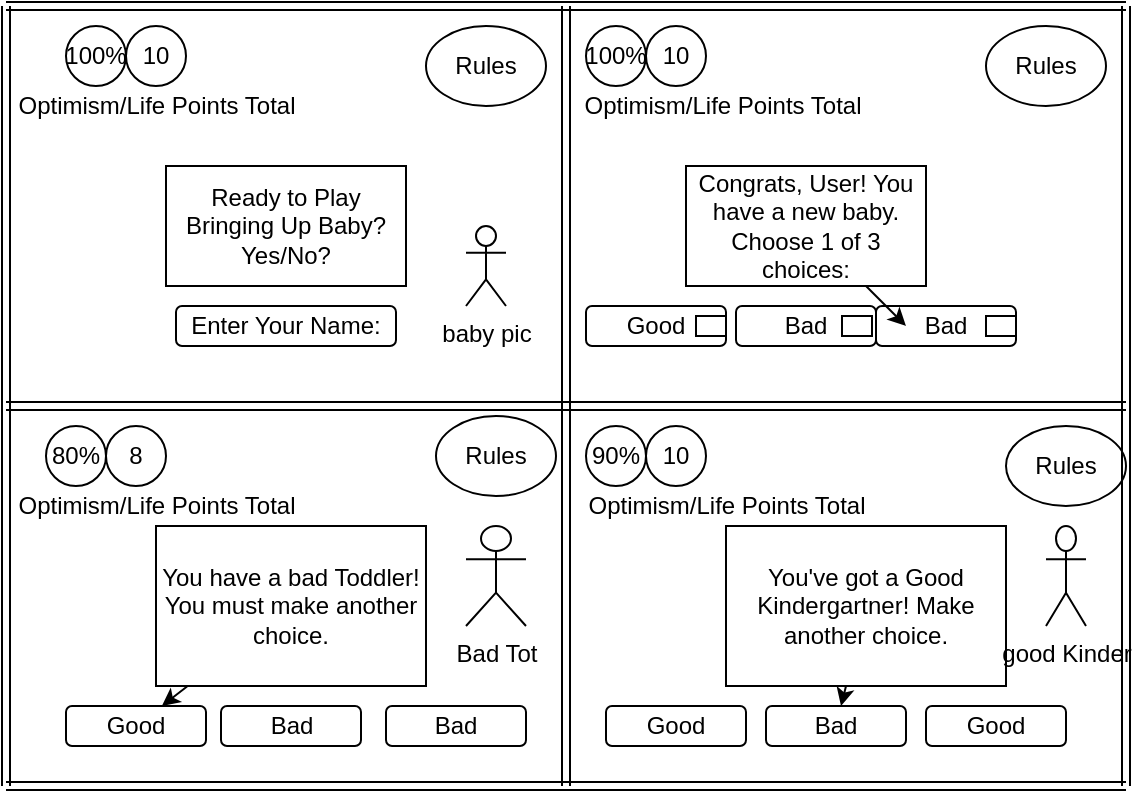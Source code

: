 <mxfile version="13.10.9" type="github">
  <diagram id="Lp96TlEW1FlC6m-j5FSh" name="Page-1">
    <mxGraphModel dx="1636" dy="1600" grid="1" gridSize="10" guides="1" tooltips="1" connect="1" arrows="1" fold="1" page="1" pageScale="1" pageWidth="850" pageHeight="1100" math="0" shadow="0">
      <root>
        <mxCell id="0" />
        <mxCell id="1" parent="0" />
        <mxCell id="Q_9i7jr8UONszBmHNp81-1" value="&lt;div&gt;Ready to Play Bringing Up Baby?&lt;/div&gt;&lt;div&gt;Yes/No?&lt;br&gt;&lt;/div&gt;" style="rounded=0;whiteSpace=wrap;html=1;" vertex="1" parent="1">
          <mxGeometry x="80" y="80" width="120" height="60" as="geometry" />
        </mxCell>
        <mxCell id="Q_9i7jr8UONszBmHNp81-2" value="100%" style="ellipse;whiteSpace=wrap;html=1;aspect=fixed;" vertex="1" parent="1">
          <mxGeometry x="30" y="10" width="30" height="30" as="geometry" />
        </mxCell>
        <mxCell id="Q_9i7jr8UONszBmHNp81-3" value="10" style="ellipse;whiteSpace=wrap;html=1;aspect=fixed;" vertex="1" parent="1">
          <mxGeometry x="60" y="10" width="30" height="30" as="geometry" />
        </mxCell>
        <mxCell id="Q_9i7jr8UONszBmHNp81-4" value="Optimism/Life Points Total" style="text;html=1;align=center;verticalAlign=middle;resizable=0;points=[];autosize=1;" vertex="1" parent="1">
          <mxGeometry y="40" width="150" height="20" as="geometry" />
        </mxCell>
        <mxCell id="Q_9i7jr8UONszBmHNp81-6" value="" style="shape=link;html=1;" edge="1" parent="1">
          <mxGeometry width="100" relative="1" as="geometry">
            <mxPoint y="200" as="sourcePoint" />
            <mxPoint x="280" y="200" as="targetPoint" />
          </mxGeometry>
        </mxCell>
        <mxCell id="Q_9i7jr8UONszBmHNp81-7" value="" style="shape=link;html=1;" edge="1" parent="1">
          <mxGeometry width="100" relative="1" as="geometry">
            <mxPoint x="280" y="200" as="sourcePoint" />
            <mxPoint x="280" as="targetPoint" />
          </mxGeometry>
        </mxCell>
        <mxCell id="Q_9i7jr8UONszBmHNp81-8" value="" style="shape=link;html=1;" edge="1" parent="1">
          <mxGeometry width="100" relative="1" as="geometry">
            <mxPoint x="280" as="sourcePoint" />
            <mxPoint as="targetPoint" />
          </mxGeometry>
        </mxCell>
        <mxCell id="Q_9i7jr8UONszBmHNp81-9" value="" style="shape=link;html=1;" edge="1" parent="1">
          <mxGeometry width="100" relative="1" as="geometry">
            <mxPoint y="200" as="sourcePoint" />
            <mxPoint as="targetPoint" />
          </mxGeometry>
        </mxCell>
        <mxCell id="Q_9i7jr8UONszBmHNp81-10" value="baby pic" style="shape=umlActor;verticalLabelPosition=bottom;verticalAlign=top;html=1;outlineConnect=0;" vertex="1" parent="1">
          <mxGeometry x="230" y="110" width="20" height="40" as="geometry" />
        </mxCell>
        <mxCell id="Q_9i7jr8UONszBmHNp81-11" value="100%" style="ellipse;whiteSpace=wrap;html=1;aspect=fixed;" vertex="1" parent="1">
          <mxGeometry x="290" y="10" width="30" height="30" as="geometry" />
        </mxCell>
        <mxCell id="Q_9i7jr8UONszBmHNp81-12" value="10" style="ellipse;whiteSpace=wrap;html=1;aspect=fixed;" vertex="1" parent="1">
          <mxGeometry x="320" y="10" width="30" height="30" as="geometry" />
        </mxCell>
        <mxCell id="Q_9i7jr8UONszBmHNp81-13" value="Congrats, User! You have a new baby. Choose 1 of 3 choices:" style="rounded=0;whiteSpace=wrap;html=1;" vertex="1" parent="1">
          <mxGeometry x="340" y="80" width="120" height="60" as="geometry" />
        </mxCell>
        <mxCell id="Q_9i7jr8UONszBmHNp81-14" value="Enter Your Name:" style="rounded=1;whiteSpace=wrap;html=1;" vertex="1" parent="1">
          <mxGeometry x="85" y="150" width="110" height="20" as="geometry" />
        </mxCell>
        <mxCell id="Q_9i7jr8UONszBmHNp81-15" value="Good" style="rounded=1;whiteSpace=wrap;html=1;" vertex="1" parent="1">
          <mxGeometry x="290" y="150" width="70" height="20" as="geometry" />
        </mxCell>
        <mxCell id="Q_9i7jr8UONszBmHNp81-16" value="Bad" style="rounded=1;whiteSpace=wrap;html=1;" vertex="1" parent="1">
          <mxGeometry x="365" y="150" width="70" height="20" as="geometry" />
        </mxCell>
        <mxCell id="Q_9i7jr8UONszBmHNp81-17" value="Bad" style="rounded=1;whiteSpace=wrap;html=1;" vertex="1" parent="1">
          <mxGeometry x="435" y="150" width="70" height="20" as="geometry" />
        </mxCell>
        <mxCell id="Q_9i7jr8UONszBmHNp81-18" value="" style="endArrow=classic;html=1;exitX=0.75;exitY=1;exitDx=0;exitDy=0;entryX=0.214;entryY=0.5;entryDx=0;entryDy=0;entryPerimeter=0;" edge="1" parent="1" source="Q_9i7jr8UONszBmHNp81-13" target="Q_9i7jr8UONszBmHNp81-17">
          <mxGeometry width="50" height="50" relative="1" as="geometry">
            <mxPoint x="360" y="250" as="sourcePoint" />
            <mxPoint x="410" y="200" as="targetPoint" />
          </mxGeometry>
        </mxCell>
        <mxCell id="Q_9i7jr8UONszBmHNp81-19" value="" style="shape=link;html=1;" edge="1" parent="1">
          <mxGeometry width="100" relative="1" as="geometry">
            <mxPoint x="280" y="200" as="sourcePoint" />
            <mxPoint x="560" y="200" as="targetPoint" />
          </mxGeometry>
        </mxCell>
        <mxCell id="Q_9i7jr8UONszBmHNp81-20" value="" style="shape=link;html=1;" edge="1" parent="1">
          <mxGeometry width="100" relative="1" as="geometry">
            <mxPoint x="280" as="sourcePoint" />
            <mxPoint x="560" as="targetPoint" />
          </mxGeometry>
        </mxCell>
        <mxCell id="Q_9i7jr8UONszBmHNp81-21" value="" style="shape=link;html=1;" edge="1" parent="1">
          <mxGeometry width="100" relative="1" as="geometry">
            <mxPoint x="560" as="sourcePoint" />
            <mxPoint x="560" y="200" as="targetPoint" />
          </mxGeometry>
        </mxCell>
        <mxCell id="Q_9i7jr8UONszBmHNp81-23" value="" style="rounded=0;whiteSpace=wrap;html=1;" vertex="1" parent="1">
          <mxGeometry x="345" y="155" width="15" height="10" as="geometry" />
        </mxCell>
        <mxCell id="Q_9i7jr8UONszBmHNp81-24" value="" style="rounded=0;whiteSpace=wrap;html=1;" vertex="1" parent="1">
          <mxGeometry x="418" y="155" width="15" height="10" as="geometry" />
        </mxCell>
        <mxCell id="Q_9i7jr8UONszBmHNp81-25" value="" style="rounded=0;whiteSpace=wrap;html=1;" vertex="1" parent="1">
          <mxGeometry x="490" y="155" width="15" height="10" as="geometry" />
        </mxCell>
        <mxCell id="Q_9i7jr8UONszBmHNp81-26" value="80%" style="ellipse;whiteSpace=wrap;html=1;aspect=fixed;" vertex="1" parent="1">
          <mxGeometry x="20" y="210" width="30" height="30" as="geometry" />
        </mxCell>
        <mxCell id="Q_9i7jr8UONszBmHNp81-27" value="8" style="ellipse;whiteSpace=wrap;html=1;aspect=fixed;" vertex="1" parent="1">
          <mxGeometry x="50" y="210" width="30" height="30" as="geometry" />
        </mxCell>
        <mxCell id="Q_9i7jr8UONszBmHNp81-28" value="Optimism/Life Points Total" style="text;html=1;align=center;verticalAlign=middle;resizable=0;points=[];autosize=1;" vertex="1" parent="1">
          <mxGeometry x="283" y="40" width="150" height="20" as="geometry" />
        </mxCell>
        <mxCell id="Q_9i7jr8UONszBmHNp81-29" value="Optimism/Life Points Total" style="text;html=1;align=center;verticalAlign=middle;resizable=0;points=[];autosize=1;" vertex="1" parent="1">
          <mxGeometry y="240" width="150" height="20" as="geometry" />
        </mxCell>
        <mxCell id="Q_9i7jr8UONszBmHNp81-30" value="You have a bad Toddler! You must make another choice." style="rounded=0;whiteSpace=wrap;html=1;" vertex="1" parent="1">
          <mxGeometry x="75" y="260" width="135" height="80" as="geometry" />
        </mxCell>
        <mxCell id="Q_9i7jr8UONszBmHNp81-31" value="Bad Tot" style="shape=umlActor;verticalLabelPosition=bottom;verticalAlign=top;html=1;outlineConnect=0;" vertex="1" parent="1">
          <mxGeometry x="230" y="260" width="30" height="50" as="geometry" />
        </mxCell>
        <mxCell id="Q_9i7jr8UONszBmHNp81-34" value="Good" style="rounded=1;whiteSpace=wrap;html=1;" vertex="1" parent="1">
          <mxGeometry x="30" y="350" width="70" height="20" as="geometry" />
        </mxCell>
        <mxCell id="Q_9i7jr8UONszBmHNp81-35" value="Bad" style="rounded=1;whiteSpace=wrap;html=1;" vertex="1" parent="1">
          <mxGeometry x="107.5" y="350" width="70" height="20" as="geometry" />
        </mxCell>
        <mxCell id="Q_9i7jr8UONszBmHNp81-36" value="Bad" style="rounded=1;whiteSpace=wrap;html=1;" vertex="1" parent="1">
          <mxGeometry x="190" y="350" width="70" height="20" as="geometry" />
        </mxCell>
        <mxCell id="Q_9i7jr8UONszBmHNp81-37" value="" style="endArrow=classic;html=1;" edge="1" parent="1" source="Q_9i7jr8UONszBmHNp81-30" target="Q_9i7jr8UONszBmHNp81-34">
          <mxGeometry width="50" height="50" relative="1" as="geometry">
            <mxPoint x="360" y="250" as="sourcePoint" />
            <mxPoint x="410" y="200" as="targetPoint" />
          </mxGeometry>
        </mxCell>
        <mxCell id="Q_9i7jr8UONszBmHNp81-38" value="" style="shape=link;html=1;" edge="1" parent="1">
          <mxGeometry width="100" relative="1" as="geometry">
            <mxPoint x="280" y="200" as="sourcePoint" />
            <mxPoint x="280" y="390" as="targetPoint" />
          </mxGeometry>
        </mxCell>
        <mxCell id="Q_9i7jr8UONszBmHNp81-39" value="" style="shape=link;html=1;" edge="1" parent="1">
          <mxGeometry width="100" relative="1" as="geometry">
            <mxPoint y="200" as="sourcePoint" />
            <mxPoint y="390" as="targetPoint" />
          </mxGeometry>
        </mxCell>
        <mxCell id="Q_9i7jr8UONszBmHNp81-40" value="" style="shape=link;html=1;" edge="1" parent="1">
          <mxGeometry width="100" relative="1" as="geometry">
            <mxPoint y="390" as="sourcePoint" />
            <mxPoint x="280" y="390" as="targetPoint" />
          </mxGeometry>
        </mxCell>
        <mxCell id="Q_9i7jr8UONszBmHNp81-41" value="Rules" style="ellipse;whiteSpace=wrap;html=1;" vertex="1" parent="1">
          <mxGeometry x="210" y="10" width="60" height="40" as="geometry" />
        </mxCell>
        <mxCell id="Q_9i7jr8UONszBmHNp81-42" value="Rules" style="ellipse;whiteSpace=wrap;html=1;" vertex="1" parent="1">
          <mxGeometry x="490" y="10" width="60" height="40" as="geometry" />
        </mxCell>
        <mxCell id="Q_9i7jr8UONszBmHNp81-43" value="Rules" style="ellipse;whiteSpace=wrap;html=1;" vertex="1" parent="1">
          <mxGeometry x="215" y="205" width="60" height="40" as="geometry" />
        </mxCell>
        <mxCell id="Q_9i7jr8UONszBmHNp81-44" value="90%" style="ellipse;whiteSpace=wrap;html=1;aspect=fixed;" vertex="1" parent="1">
          <mxGeometry x="290" y="210" width="30" height="30" as="geometry" />
        </mxCell>
        <mxCell id="Q_9i7jr8UONszBmHNp81-45" value="10" style="ellipse;whiteSpace=wrap;html=1;aspect=fixed;" vertex="1" parent="1">
          <mxGeometry x="320" y="210" width="30" height="30" as="geometry" />
        </mxCell>
        <mxCell id="Q_9i7jr8UONszBmHNp81-46" value="Optimism/Life Points Total" style="text;html=1;align=center;verticalAlign=middle;resizable=0;points=[];autosize=1;" vertex="1" parent="1">
          <mxGeometry x="285" y="240" width="150" height="20" as="geometry" />
        </mxCell>
        <mxCell id="Q_9i7jr8UONszBmHNp81-47" value="Rules" style="ellipse;whiteSpace=wrap;html=1;" vertex="1" parent="1">
          <mxGeometry x="500" y="210" width="60" height="40" as="geometry" />
        </mxCell>
        <mxCell id="Q_9i7jr8UONszBmHNp81-48" value="You&#39;ve got a Good Kindergartner! Make another choice." style="rounded=0;whiteSpace=wrap;html=1;" vertex="1" parent="1">
          <mxGeometry x="360" y="260" width="140" height="80" as="geometry" />
        </mxCell>
        <mxCell id="Q_9i7jr8UONszBmHNp81-49" value="Good" style="rounded=1;whiteSpace=wrap;html=1;" vertex="1" parent="1">
          <mxGeometry x="460" y="350" width="70" height="20" as="geometry" />
        </mxCell>
        <mxCell id="Q_9i7jr8UONszBmHNp81-50" value="Bad" style="rounded=1;whiteSpace=wrap;html=1;" vertex="1" parent="1">
          <mxGeometry x="380" y="350" width="70" height="20" as="geometry" />
        </mxCell>
        <mxCell id="Q_9i7jr8UONszBmHNp81-51" value="Good" style="rounded=1;whiteSpace=wrap;html=1;" vertex="1" parent="1">
          <mxGeometry x="300" y="350" width="70" height="20" as="geometry" />
        </mxCell>
        <mxCell id="Q_9i7jr8UONszBmHNp81-52" value="" style="endArrow=classic;html=1;" edge="1" parent="1" source="Q_9i7jr8UONszBmHNp81-48" target="Q_9i7jr8UONszBmHNp81-50">
          <mxGeometry width="50" height="50" relative="1" as="geometry">
            <mxPoint x="360" y="250" as="sourcePoint" />
            <mxPoint x="410" y="200" as="targetPoint" />
          </mxGeometry>
        </mxCell>
        <mxCell id="Q_9i7jr8UONszBmHNp81-53" value="good Kinder" style="shape=umlActor;verticalLabelPosition=bottom;verticalAlign=top;html=1;outlineConnect=0;" vertex="1" parent="1">
          <mxGeometry x="520" y="260" width="20" height="50" as="geometry" />
        </mxCell>
        <mxCell id="Q_9i7jr8UONszBmHNp81-54" value="" style="shape=link;html=1;" edge="1" parent="1">
          <mxGeometry width="100" relative="1" as="geometry">
            <mxPoint x="280" y="390" as="sourcePoint" />
            <mxPoint x="560" y="390" as="targetPoint" />
          </mxGeometry>
        </mxCell>
        <mxCell id="Q_9i7jr8UONszBmHNp81-55" value="" style="shape=link;html=1;" edge="1" parent="1">
          <mxGeometry width="100" relative="1" as="geometry">
            <mxPoint x="560" y="390" as="sourcePoint" />
            <mxPoint x="560" y="200" as="targetPoint" />
          </mxGeometry>
        </mxCell>
      </root>
    </mxGraphModel>
  </diagram>
</mxfile>
